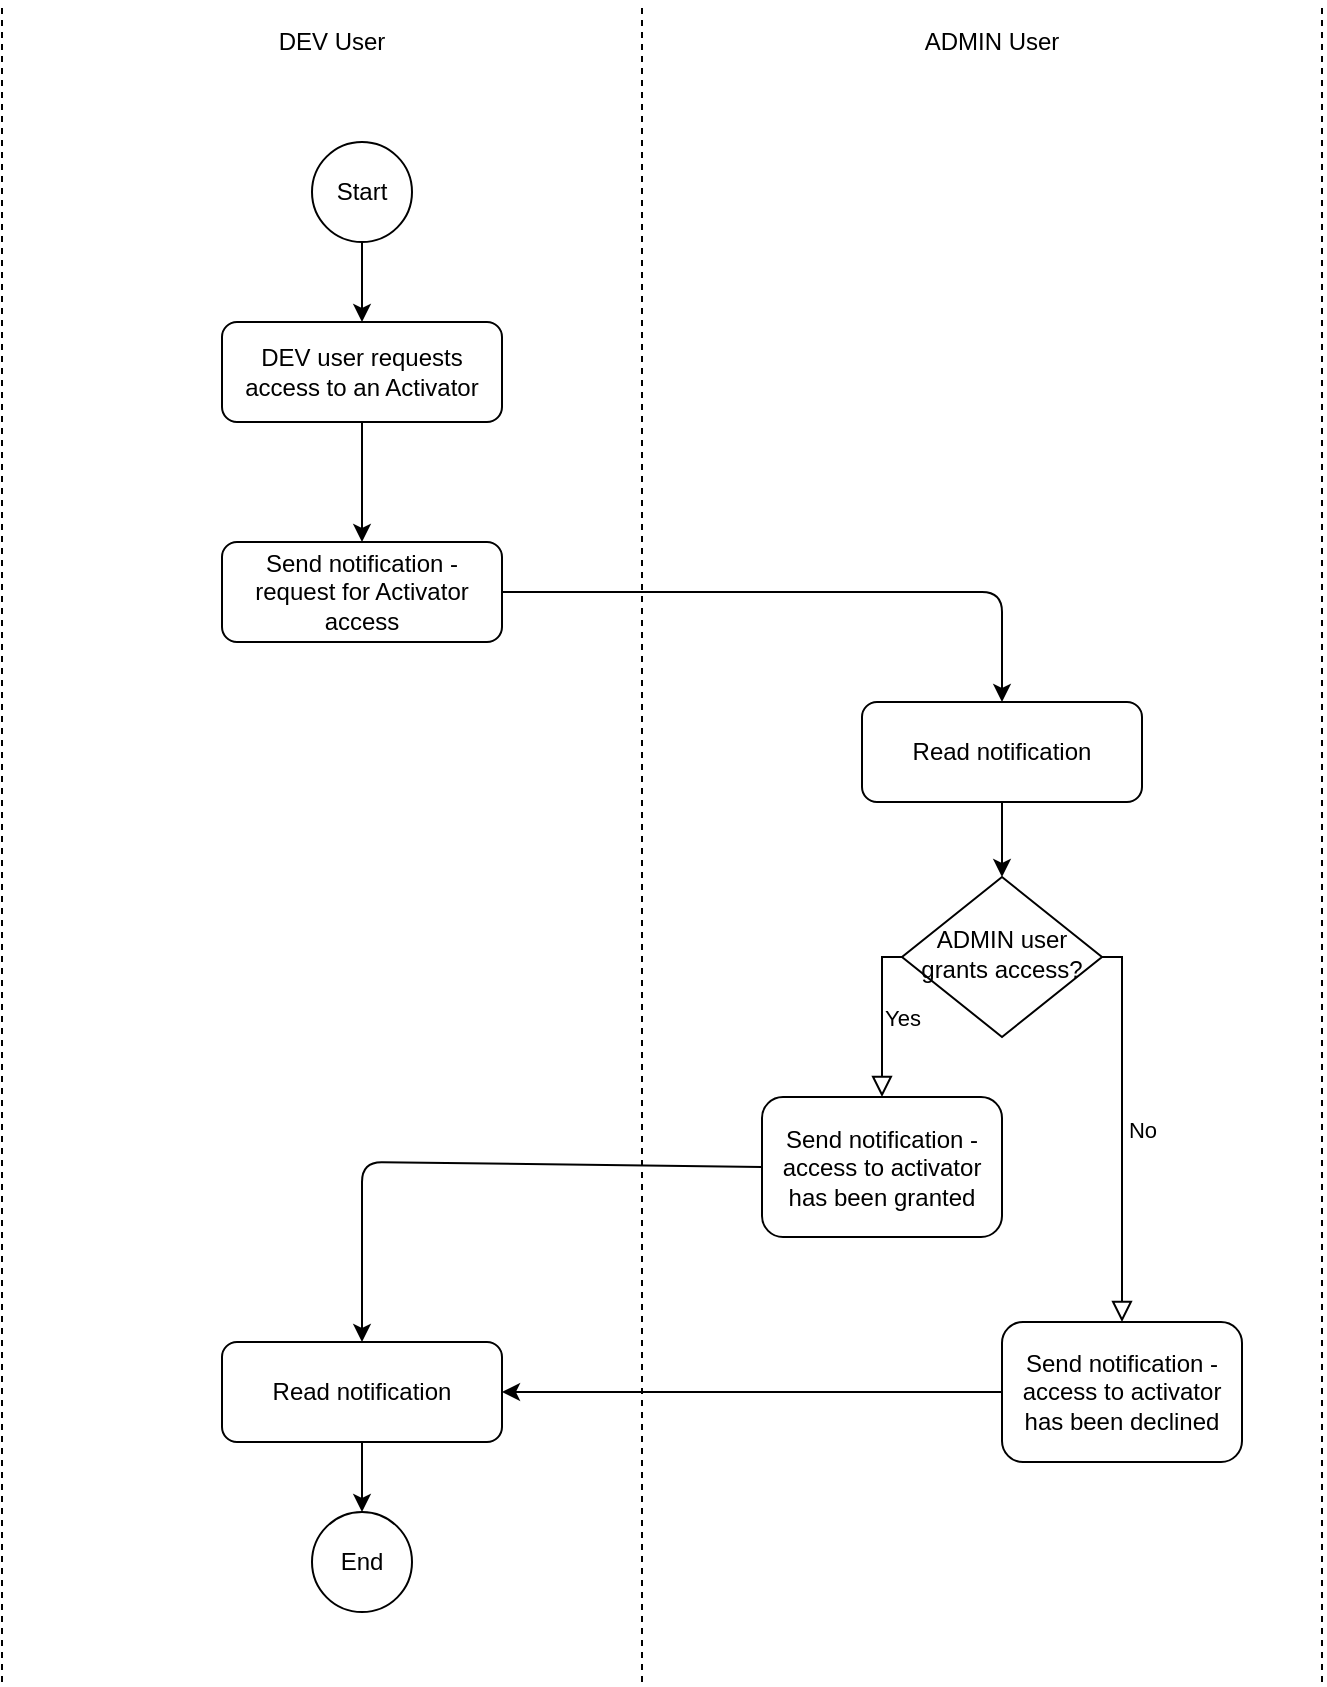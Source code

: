 <mxfile version="13.3.3" type="device"><diagram id="C5RBs43oDa-KdzZeNtuy" name="Page-1"><mxGraphModel dx="1397" dy="657" grid="1" gridSize="10" guides="1" tooltips="1" connect="1" arrows="1" fold="1" page="1" pageScale="1" pageWidth="827" pageHeight="1169" math="0" shadow="0"><root><mxCell id="WIyWlLk6GJQsqaUBKTNV-0"/><mxCell id="WIyWlLk6GJQsqaUBKTNV-1" parent="WIyWlLk6GJQsqaUBKTNV-0"/><mxCell id="WIyWlLk6GJQsqaUBKTNV-3" value="DEV user requests access to an Activator" style="rounded=1;whiteSpace=wrap;html=1;fontSize=12;glass=0;strokeWidth=1;shadow=0;" parent="WIyWlLk6GJQsqaUBKTNV-1" vertex="1"><mxGeometry x="190" y="200" width="140" height="50" as="geometry"/></mxCell><mxCell id="WIyWlLk6GJQsqaUBKTNV-5" value="No" style="edgeStyle=orthogonalEdgeStyle;rounded=0;html=1;jettySize=auto;orthogonalLoop=1;fontSize=11;endArrow=block;endFill=0;endSize=8;strokeWidth=1;shadow=0;labelBackgroundColor=none;exitX=1;exitY=0.5;exitDx=0;exitDy=0;entryX=0.5;entryY=0;entryDx=0;entryDy=0;" parent="WIyWlLk6GJQsqaUBKTNV-1" source="WIyWlLk6GJQsqaUBKTNV-6" target="WIyWlLk6GJQsqaUBKTNV-11" edge="1"><mxGeometry y="10" relative="1" as="geometry"><mxPoint as="offset"/><mxPoint x="580" y="657.5" as="targetPoint"/><Array as="points"><mxPoint x="640" y="517.5"/></Array></mxGeometry></mxCell><mxCell id="WIyWlLk6GJQsqaUBKTNV-6" value="ADMIN user grants access?" style="rhombus;whiteSpace=wrap;html=1;shadow=0;fontFamily=Helvetica;fontSize=12;align=center;strokeWidth=1;spacing=6;spacingTop=-4;" parent="WIyWlLk6GJQsqaUBKTNV-1" vertex="1"><mxGeometry x="530" y="477.5" width="100" height="80" as="geometry"/></mxCell><mxCell id="WIyWlLk6GJQsqaUBKTNV-11" value="Send notification - access to activator has been declined" style="rounded=1;whiteSpace=wrap;html=1;fontSize=12;glass=0;strokeWidth=1;shadow=0;" parent="WIyWlLk6GJQsqaUBKTNV-1" vertex="1"><mxGeometry x="580" y="700" width="120" height="70" as="geometry"/></mxCell><mxCell id="YXL5OvUSM0T1gNd7LRzG-0" value="Start" style="ellipse;whiteSpace=wrap;html=1;aspect=fixed;" vertex="1" parent="WIyWlLk6GJQsqaUBKTNV-1"><mxGeometry x="235" y="110" width="50" height="50" as="geometry"/></mxCell><mxCell id="YXL5OvUSM0T1gNd7LRzG-1" value="" style="endArrow=classic;html=1;entryX=0.5;entryY=0;entryDx=0;entryDy=0;exitX=0.5;exitY=1;exitDx=0;exitDy=0;" edge="1" parent="WIyWlLk6GJQsqaUBKTNV-1" source="YXL5OvUSM0T1gNd7LRzG-0" target="WIyWlLk6GJQsqaUBKTNV-3"><mxGeometry width="50" height="50" relative="1" as="geometry"><mxPoint x="20" y="220" as="sourcePoint"/><mxPoint x="70" y="170" as="targetPoint"/></mxGeometry></mxCell><mxCell id="YXL5OvUSM0T1gNd7LRzG-2" value="Send notification - request for Activator access" style="rounded=1;whiteSpace=wrap;html=1;fontSize=12;glass=0;strokeWidth=1;shadow=0;" vertex="1" parent="WIyWlLk6GJQsqaUBKTNV-1"><mxGeometry x="190" y="310" width="140" height="50" as="geometry"/></mxCell><mxCell id="YXL5OvUSM0T1gNd7LRzG-3" value="" style="endArrow=none;dashed=1;html=1;" edge="1" parent="WIyWlLk6GJQsqaUBKTNV-1"><mxGeometry width="50" height="50" relative="1" as="geometry"><mxPoint x="80" y="880" as="sourcePoint"/><mxPoint x="80" y="40" as="targetPoint"/></mxGeometry></mxCell><mxCell id="YXL5OvUSM0T1gNd7LRzG-4" value="" style="endArrow=none;dashed=1;html=1;" edge="1" parent="WIyWlLk6GJQsqaUBKTNV-1"><mxGeometry width="50" height="50" relative="1" as="geometry"><mxPoint x="400" y="880" as="sourcePoint"/><mxPoint x="400" y="40" as="targetPoint"/></mxGeometry></mxCell><mxCell id="YXL5OvUSM0T1gNd7LRzG-5" value="" style="endArrow=none;dashed=1;html=1;" edge="1" parent="WIyWlLk6GJQsqaUBKTNV-1"><mxGeometry width="50" height="50" relative="1" as="geometry"><mxPoint x="740" y="880" as="sourcePoint"/><mxPoint x="740" y="40" as="targetPoint"/></mxGeometry></mxCell><mxCell id="YXL5OvUSM0T1gNd7LRzG-6" value="DEV User" style="text;html=1;strokeColor=none;fillColor=none;align=center;verticalAlign=middle;whiteSpace=wrap;rounded=0;" vertex="1" parent="WIyWlLk6GJQsqaUBKTNV-1"><mxGeometry x="170" y="50" width="150" height="20" as="geometry"/></mxCell><mxCell id="YXL5OvUSM0T1gNd7LRzG-7" value="ADMIN User" style="text;html=1;strokeColor=none;fillColor=none;align=center;verticalAlign=middle;whiteSpace=wrap;rounded=0;" vertex="1" parent="WIyWlLk6GJQsqaUBKTNV-1"><mxGeometry x="500" y="50" width="150" height="20" as="geometry"/></mxCell><mxCell id="YXL5OvUSM0T1gNd7LRzG-8" value="" style="endArrow=classic;html=1;entryX=0.5;entryY=0;entryDx=0;entryDy=0;exitX=0.5;exitY=1;exitDx=0;exitDy=0;" edge="1" parent="WIyWlLk6GJQsqaUBKTNV-1" source="WIyWlLk6GJQsqaUBKTNV-3" target="YXL5OvUSM0T1gNd7LRzG-2"><mxGeometry width="50" height="50" relative="1" as="geometry"><mxPoint x="90" y="330" as="sourcePoint"/><mxPoint x="140" y="280" as="targetPoint"/></mxGeometry></mxCell><mxCell id="YXL5OvUSM0T1gNd7LRzG-9" value="" style="endArrow=classic;html=1;entryX=0.5;entryY=0;entryDx=0;entryDy=0;exitX=1;exitY=0.5;exitDx=0;exitDy=0;" edge="1" parent="WIyWlLk6GJQsqaUBKTNV-1" source="YXL5OvUSM0T1gNd7LRzG-2" target="YXL5OvUSM0T1gNd7LRzG-13"><mxGeometry width="50" height="50" relative="1" as="geometry"><mxPoint x="140" y="450" as="sourcePoint"/><mxPoint x="190" y="400" as="targetPoint"/><Array as="points"><mxPoint x="580" y="335"/></Array></mxGeometry></mxCell><mxCell id="YXL5OvUSM0T1gNd7LRzG-10" value="Send notification - access to activator has been granted" style="rounded=1;whiteSpace=wrap;html=1;fontSize=12;glass=0;strokeWidth=1;shadow=0;" vertex="1" parent="WIyWlLk6GJQsqaUBKTNV-1"><mxGeometry x="460" y="587.5" width="120" height="70" as="geometry"/></mxCell><mxCell id="YXL5OvUSM0T1gNd7LRzG-11" value="Yes" style="edgeStyle=orthogonalEdgeStyle;rounded=0;html=1;jettySize=auto;orthogonalLoop=1;fontSize=11;endArrow=block;endFill=0;endSize=8;strokeWidth=1;shadow=0;labelBackgroundColor=none;exitX=0;exitY=0.5;exitDx=0;exitDy=0;entryX=0.5;entryY=0;entryDx=0;entryDy=0;" edge="1" parent="WIyWlLk6GJQsqaUBKTNV-1" source="WIyWlLk6GJQsqaUBKTNV-6" target="YXL5OvUSM0T1gNd7LRzG-10"><mxGeometry y="10" relative="1" as="geometry"><mxPoint as="offset"/><mxPoint x="640" y="527.5" as="sourcePoint"/><mxPoint x="650" y="667.5" as="targetPoint"/><Array as="points"><mxPoint x="520" y="517.5"/></Array></mxGeometry></mxCell><mxCell id="YXL5OvUSM0T1gNd7LRzG-12" value="Read notification" style="rounded=1;whiteSpace=wrap;html=1;fontSize=12;glass=0;strokeWidth=1;shadow=0;" vertex="1" parent="WIyWlLk6GJQsqaUBKTNV-1"><mxGeometry x="190" y="710" width="140" height="50" as="geometry"/></mxCell><mxCell id="YXL5OvUSM0T1gNd7LRzG-13" value="Read notification" style="rounded=1;whiteSpace=wrap;html=1;fontSize=12;glass=0;strokeWidth=1;shadow=0;" vertex="1" parent="WIyWlLk6GJQsqaUBKTNV-1"><mxGeometry x="510" y="390" width="140" height="50" as="geometry"/></mxCell><mxCell id="YXL5OvUSM0T1gNd7LRzG-14" value="" style="endArrow=classic;html=1;exitX=0;exitY=0.5;exitDx=0;exitDy=0;entryX=0.5;entryY=0;entryDx=0;entryDy=0;" edge="1" parent="WIyWlLk6GJQsqaUBKTNV-1" source="YXL5OvUSM0T1gNd7LRzG-10" target="YXL5OvUSM0T1gNd7LRzG-12"><mxGeometry width="50" height="50" relative="1" as="geometry"><mxPoint x="310" y="500" as="sourcePoint"/><mxPoint x="260" y="700" as="targetPoint"/><Array as="points"><mxPoint x="260" y="620"/></Array></mxGeometry></mxCell><mxCell id="YXL5OvUSM0T1gNd7LRzG-15" value="" style="endArrow=classic;html=1;exitX=0;exitY=0.5;exitDx=0;exitDy=0;entryX=1;entryY=0.5;entryDx=0;entryDy=0;" edge="1" parent="WIyWlLk6GJQsqaUBKTNV-1" source="WIyWlLk6GJQsqaUBKTNV-11" target="YXL5OvUSM0T1gNd7LRzG-12"><mxGeometry width="50" height="50" relative="1" as="geometry"><mxPoint x="470" y="525" as="sourcePoint"/><mxPoint x="330" y="610" as="targetPoint"/><Array as="points"/></mxGeometry></mxCell><mxCell id="YXL5OvUSM0T1gNd7LRzG-16" value="End" style="ellipse;whiteSpace=wrap;html=1;aspect=fixed;" vertex="1" parent="WIyWlLk6GJQsqaUBKTNV-1"><mxGeometry x="235" y="795" width="50" height="50" as="geometry"/></mxCell><mxCell id="YXL5OvUSM0T1gNd7LRzG-17" value="" style="endArrow=classic;html=1;entryX=0.5;entryY=0;entryDx=0;entryDy=0;" edge="1" parent="WIyWlLk6GJQsqaUBKTNV-1" source="YXL5OvUSM0T1gNd7LRzG-12" target="YXL5OvUSM0T1gNd7LRzG-16"><mxGeometry width="50" height="50" relative="1" as="geometry"><mxPoint x="160" y="605" as="sourcePoint"/><mxPoint x="210" y="555" as="targetPoint"/></mxGeometry></mxCell><mxCell id="YXL5OvUSM0T1gNd7LRzG-18" value="" style="endArrow=classic;html=1;entryX=0.5;entryY=0;entryDx=0;entryDy=0;exitX=0.5;exitY=1;exitDx=0;exitDy=0;" edge="1" parent="WIyWlLk6GJQsqaUBKTNV-1" source="YXL5OvUSM0T1gNd7LRzG-13" target="WIyWlLk6GJQsqaUBKTNV-6"><mxGeometry width="50" height="50" relative="1" as="geometry"><mxPoint x="200" y="470" as="sourcePoint"/><mxPoint x="250" y="420" as="targetPoint"/></mxGeometry></mxCell></root></mxGraphModel></diagram></mxfile>
